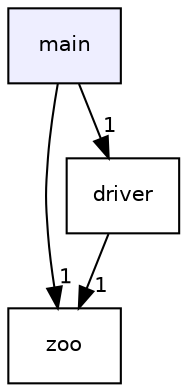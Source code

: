 digraph "main" {
  compound=true
  node [ fontsize="10", fontname="Helvetica"];
  edge [ labelfontsize="10", labelfontname="Helvetica"];
  dir_5c982d53a68cdbcd421152b4020263a9 [shape=box, label="main", style="filled", fillcolor="#eeeeff", pencolor="black", URL="dir_5c982d53a68cdbcd421152b4020263a9.html"];
  dir_354d718f1041826f2b4ccadeeaa578ff [shape=box label="zoo" URL="dir_354d718f1041826f2b4ccadeeaa578ff.html"];
  dir_1284b95147afa48b330f502c8bbc0529 [shape=box label="driver" URL="dir_1284b95147afa48b330f502c8bbc0529.html"];
  dir_5c982d53a68cdbcd421152b4020263a9->dir_354d718f1041826f2b4ccadeeaa578ff [headlabel="1", labeldistance=1.5 headhref="dir_000027_000043.html"];
  dir_5c982d53a68cdbcd421152b4020263a9->dir_1284b95147afa48b330f502c8bbc0529 [headlabel="1", labeldistance=1.5 headhref="dir_000027_000009.html"];
  dir_1284b95147afa48b330f502c8bbc0529->dir_354d718f1041826f2b4ccadeeaa578ff [headlabel="1", labeldistance=1.5 headhref="dir_000009_000043.html"];
}
